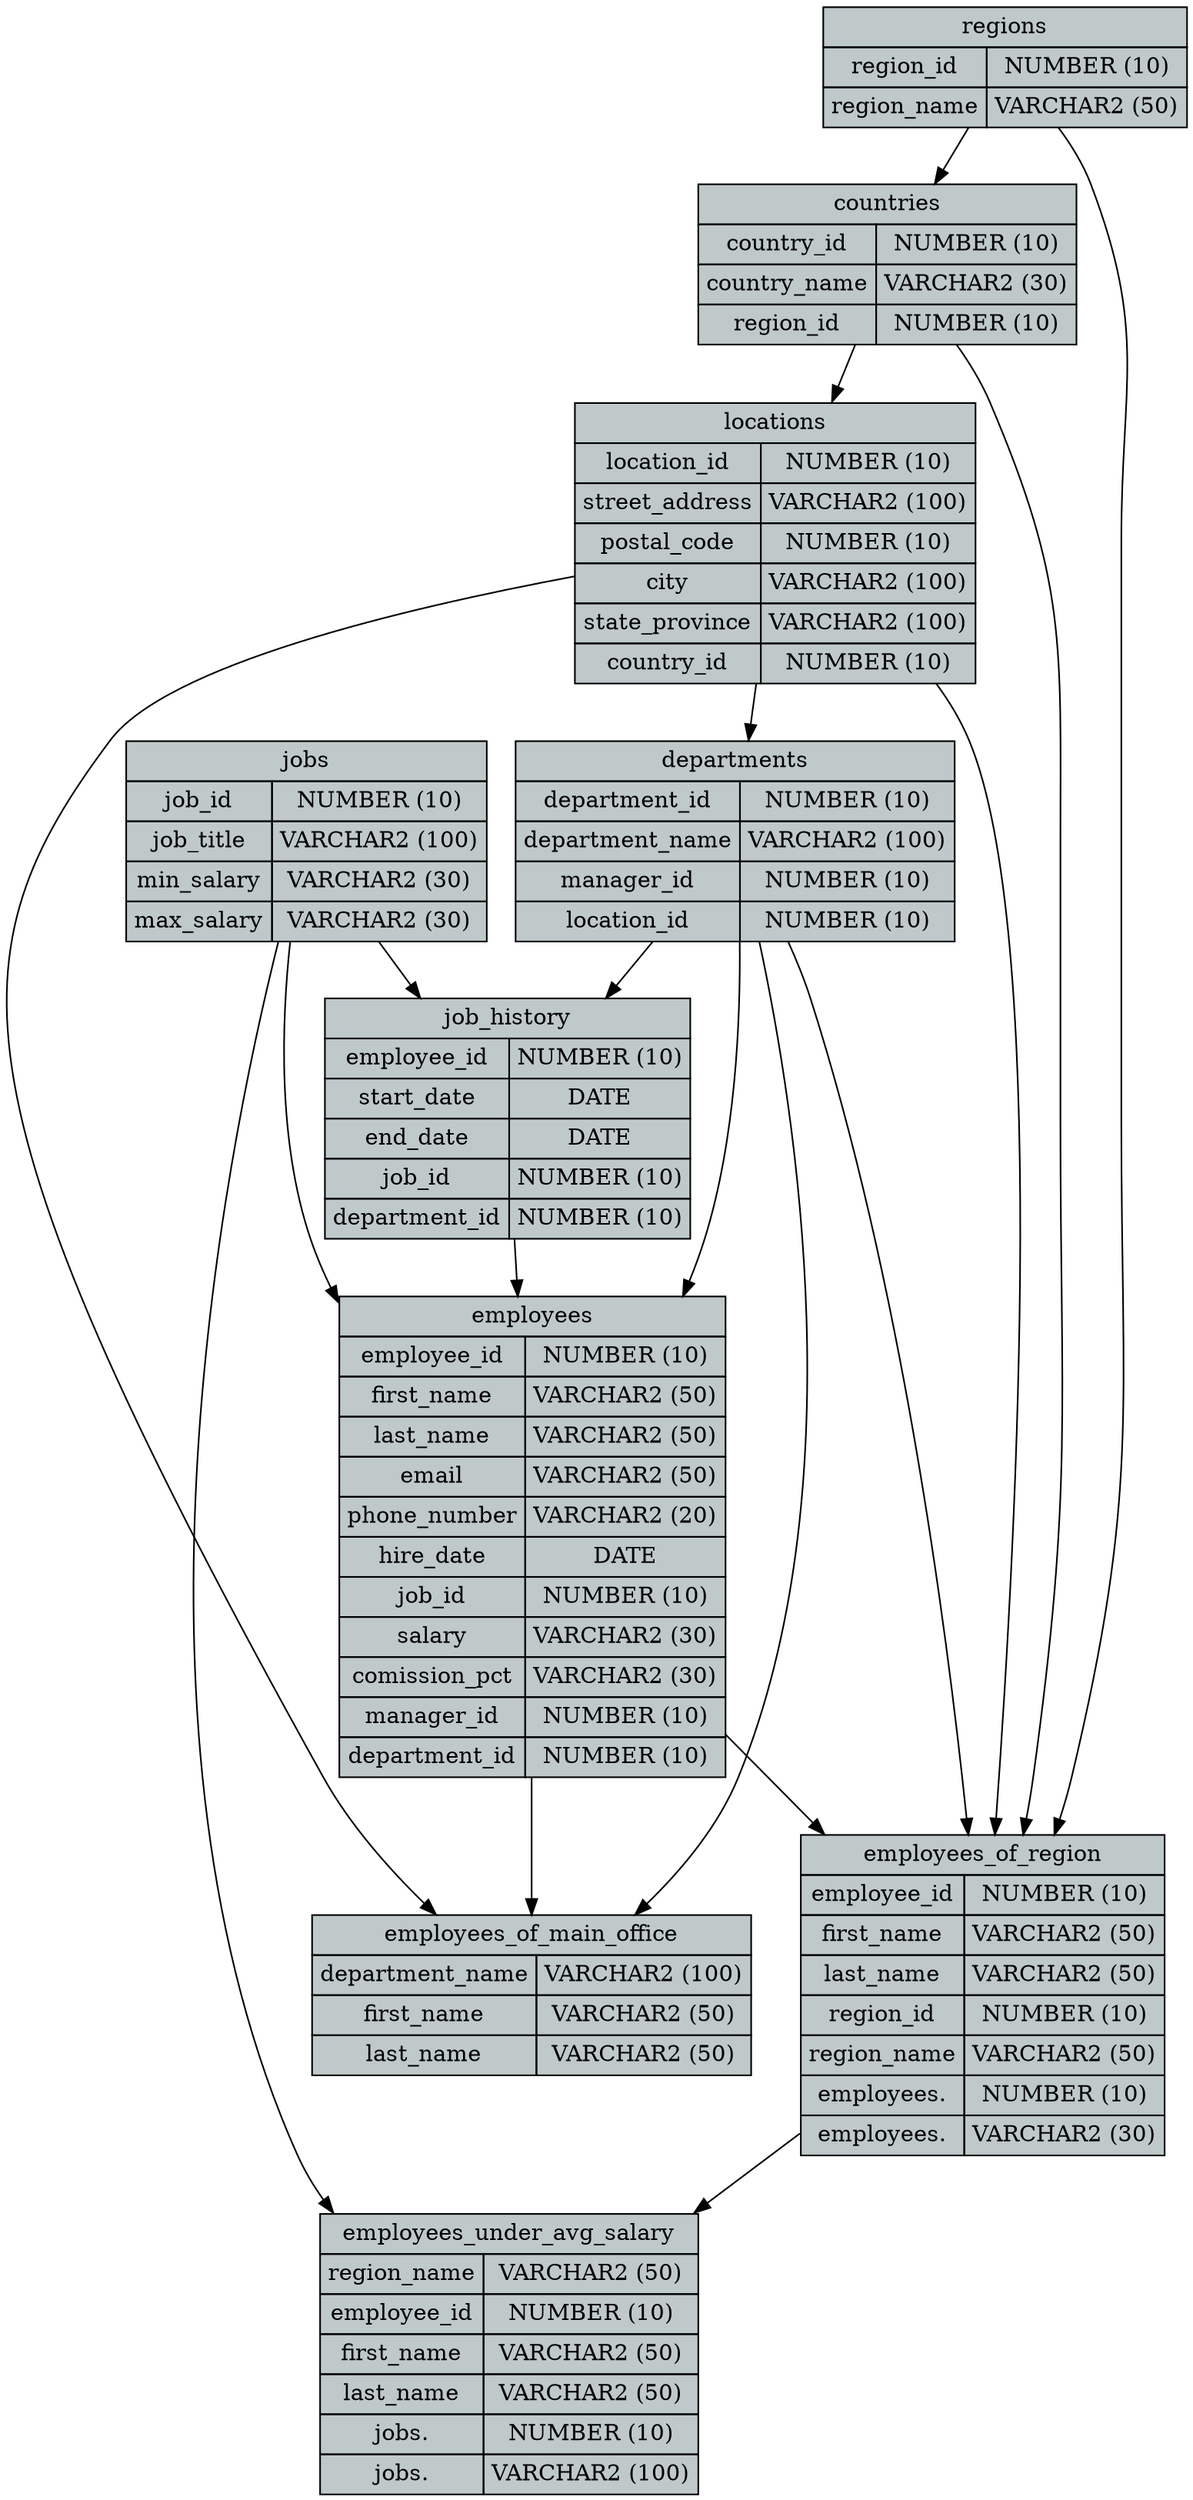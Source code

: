 digraph G {
countries [style=filled, fillcolor="#BFC9CA", shape=none, margin=0, label=<<TABLE BORDER="0" CELLBORDER="1" CELLSPACING="0" CELLPADDING="4"><TR><TD COLSPAN="2">countries</TD></TR><TR><TD>country_id</TD><TD>NUMBER (10)</TD></TR><TR><TD>country_name</TD><TD>VARCHAR2 (30)</TD></TR><TR><TD>region_id</TD><TD>NUMBER (10)</TD></TR></TABLE>>];
departments [style=filled, fillcolor="#BFC9CA", shape=none, margin=0, label=<<TABLE BORDER="0" CELLBORDER="1" CELLSPACING="0" CELLPADDING="4"><TR><TD COLSPAN="2">departments</TD></TR><TR><TD>department_id</TD><TD>NUMBER (10)</TD></TR><TR><TD>department_name</TD><TD>VARCHAR2 (100)</TD></TR><TR><TD>manager_id</TD><TD>NUMBER (10)</TD></TR><TR><TD>location_id</TD><TD>NUMBER (10)</TD></TR></TABLE>>];
employees [style=filled, fillcolor="#BFC9CA", shape=none, margin=0, label=<<TABLE BORDER="0" CELLBORDER="1" CELLSPACING="0" CELLPADDING="4"><TR><TD COLSPAN="2">employees</TD></TR><TR><TD>employee_id</TD><TD>NUMBER (10)</TD></TR><TR><TD>first_name</TD><TD>VARCHAR2 (50)</TD></TR><TR><TD>last_name</TD><TD>VARCHAR2 (50)</TD></TR><TR><TD>email</TD><TD>VARCHAR2 (50)</TD></TR><TR><TD>phone_number</TD><TD>VARCHAR2 (20)</TD></TR><TR><TD>hire_date</TD><TD>DATE</TD></TR><TR><TD>job_id</TD><TD>NUMBER (10)</TD></TR><TR><TD>salary</TD><TD>VARCHAR2 (30)</TD></TR><TR><TD>comission_pct</TD><TD>VARCHAR2 (30)</TD></TR><TR><TD>manager_id</TD><TD>NUMBER (10)</TD></TR><TR><TD>department_id</TD><TD>NUMBER (10)</TD></TR></TABLE>>];
job_history [style=filled, fillcolor="#BFC9CA", shape=none, margin=0, label=<<TABLE BORDER="0" CELLBORDER="1" CELLSPACING="0" CELLPADDING="4"><TR><TD COLSPAN="2">job_history</TD></TR><TR><TD>employee_id</TD><TD>NUMBER (10)</TD></TR><TR><TD>start_date</TD><TD>DATE</TD></TR><TR><TD>end_date</TD><TD>DATE</TD></TR><TR><TD>job_id</TD><TD>NUMBER (10)</TD></TR><TR><TD>department_id</TD><TD>NUMBER (10)</TD></TR></TABLE>>];
jobs [style=filled, fillcolor="#BFC9CA", shape=none, margin=0, label=<<TABLE BORDER="0" CELLBORDER="1" CELLSPACING="0" CELLPADDING="4"><TR><TD COLSPAN="2">jobs</TD></TR><TR><TD>job_id</TD><TD>NUMBER (10)</TD></TR><TR><TD>job_title</TD><TD>VARCHAR2 (100)</TD></TR><TR><TD>min_salary</TD><TD>VARCHAR2 (30)</TD></TR><TR><TD>max_salary</TD><TD>VARCHAR2 (30)</TD></TR></TABLE>>];
locations [style=filled, fillcolor="#BFC9CA", shape=none, margin=0, label=<<TABLE BORDER="0" CELLBORDER="1" CELLSPACING="0" CELLPADDING="4"><TR><TD COLSPAN="2">locations</TD></TR><TR><TD>location_id</TD><TD>NUMBER (10)</TD></TR><TR><TD>street_address</TD><TD>VARCHAR2 (100)</TD></TR><TR><TD>postal_code</TD><TD>NUMBER (10)</TD></TR><TR><TD>city</TD><TD>VARCHAR2 (100)</TD></TR><TR><TD>state_province</TD><TD>VARCHAR2 (100)</TD></TR><TR><TD>country_id</TD><TD>NUMBER (10)</TD></TR></TABLE>>];
regions [style=filled, fillcolor="#BFC9CA", shape=none, margin=0, label=<<TABLE BORDER="0" CELLBORDER="1" CELLSPACING="0" CELLPADDING="4"><TR><TD COLSPAN="2">regions</TD></TR><TR><TD>region_id</TD><TD>NUMBER (10)</TD></TR><TR><TD>region_name</TD><TD>VARCHAR2 (50)</TD></TR></TABLE>>];
employees_of_main_office [style=filled, fillcolor="#BFC9CA", shape=none, margin=0, label=<<TABLE BORDER="0" CELLBORDER="1" CELLSPACING="0" CELLPADDING="4"><TR><TD COLSPAN="2">employees_of_main_office</TD></TR><TR><TD>department_name</TD><TD>VARCHAR2 (100)</TD></TR><TR><TD>first_name</TD><TD>VARCHAR2 (50)</TD></TR><TR><TD>last_name</TD><TD>VARCHAR2 (50)</TD></TR></TABLE>>];
employees_of_region [style=filled, fillcolor="#BFC9CA", shape=none, margin=0, label=<<TABLE BORDER="0" CELLBORDER="1" CELLSPACING="0" CELLPADDING="4"><TR><TD COLSPAN="2">employees_of_region</TD></TR><TR><TD>employee_id</TD><TD>NUMBER (10)</TD></TR><TR><TD>first_name</TD><TD>VARCHAR2 (50)</TD></TR><TR><TD>last_name</TD><TD>VARCHAR2 (50)</TD></TR><TR><TD>region_id</TD><TD>NUMBER (10)</TD></TR><TR><TD>region_name</TD><TD>VARCHAR2 (50)</TD></TR><TR><TD>employees.</TD><TD>NUMBER (10)</TD></TR><TR><TD>employees.</TD><TD>VARCHAR2 (30)</TD></TR></TABLE>>];
employees_under_avg_salary [style=filled, fillcolor="#BFC9CA", shape=none, margin=0, label=<<TABLE BORDER="0" CELLBORDER="1" CELLSPACING="0" CELLPADDING="4"><TR><TD COLSPAN="2">employees_under_avg_salary</TD></TR><TR><TD>region_name</TD><TD>VARCHAR2 (50)</TD></TR><TR><TD>employee_id</TD><TD>NUMBER (10)</TD></TR><TR><TD>first_name</TD><TD>VARCHAR2 (50)</TD></TR><TR><TD>last_name</TD><TD>VARCHAR2 (50)</TD></TR><TR><TD>jobs.</TD><TD>NUMBER (10)</TD></TR><TR><TD>jobs.</TD><TD>VARCHAR2 (100)</TD></TR></TABLE>>];
regions->countries;locations->departments;departments->employees;job_history->employees;jobs->employees;departments->job_history;jobs->job_history;countries->locations;departments->employees_of_main_office;locations->employees_of_main_office;employees->employees_of_main_office;departments->employees_of_region;locations->employees_of_region;countries->employees_of_region;regions->employees_of_region;employees->employees_of_region;jobs->employees_under_avg_salary;employees_of_region->employees_under_avg_salary;}
